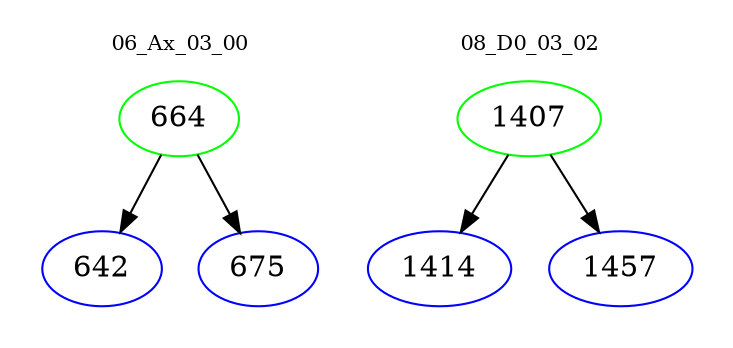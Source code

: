 digraph{
subgraph cluster_0 {
color = white
label = "06_Ax_03_00";
fontsize=10;
T0_664 [label="664", color="green"]
T0_664 -> T0_642 [color="black"]
T0_642 [label="642", color="blue"]
T0_664 -> T0_675 [color="black"]
T0_675 [label="675", color="blue"]
}
subgraph cluster_1 {
color = white
label = "08_D0_03_02";
fontsize=10;
T1_1407 [label="1407", color="green"]
T1_1407 -> T1_1414 [color="black"]
T1_1414 [label="1414", color="blue"]
T1_1407 -> T1_1457 [color="black"]
T1_1457 [label="1457", color="blue"]
}
}
